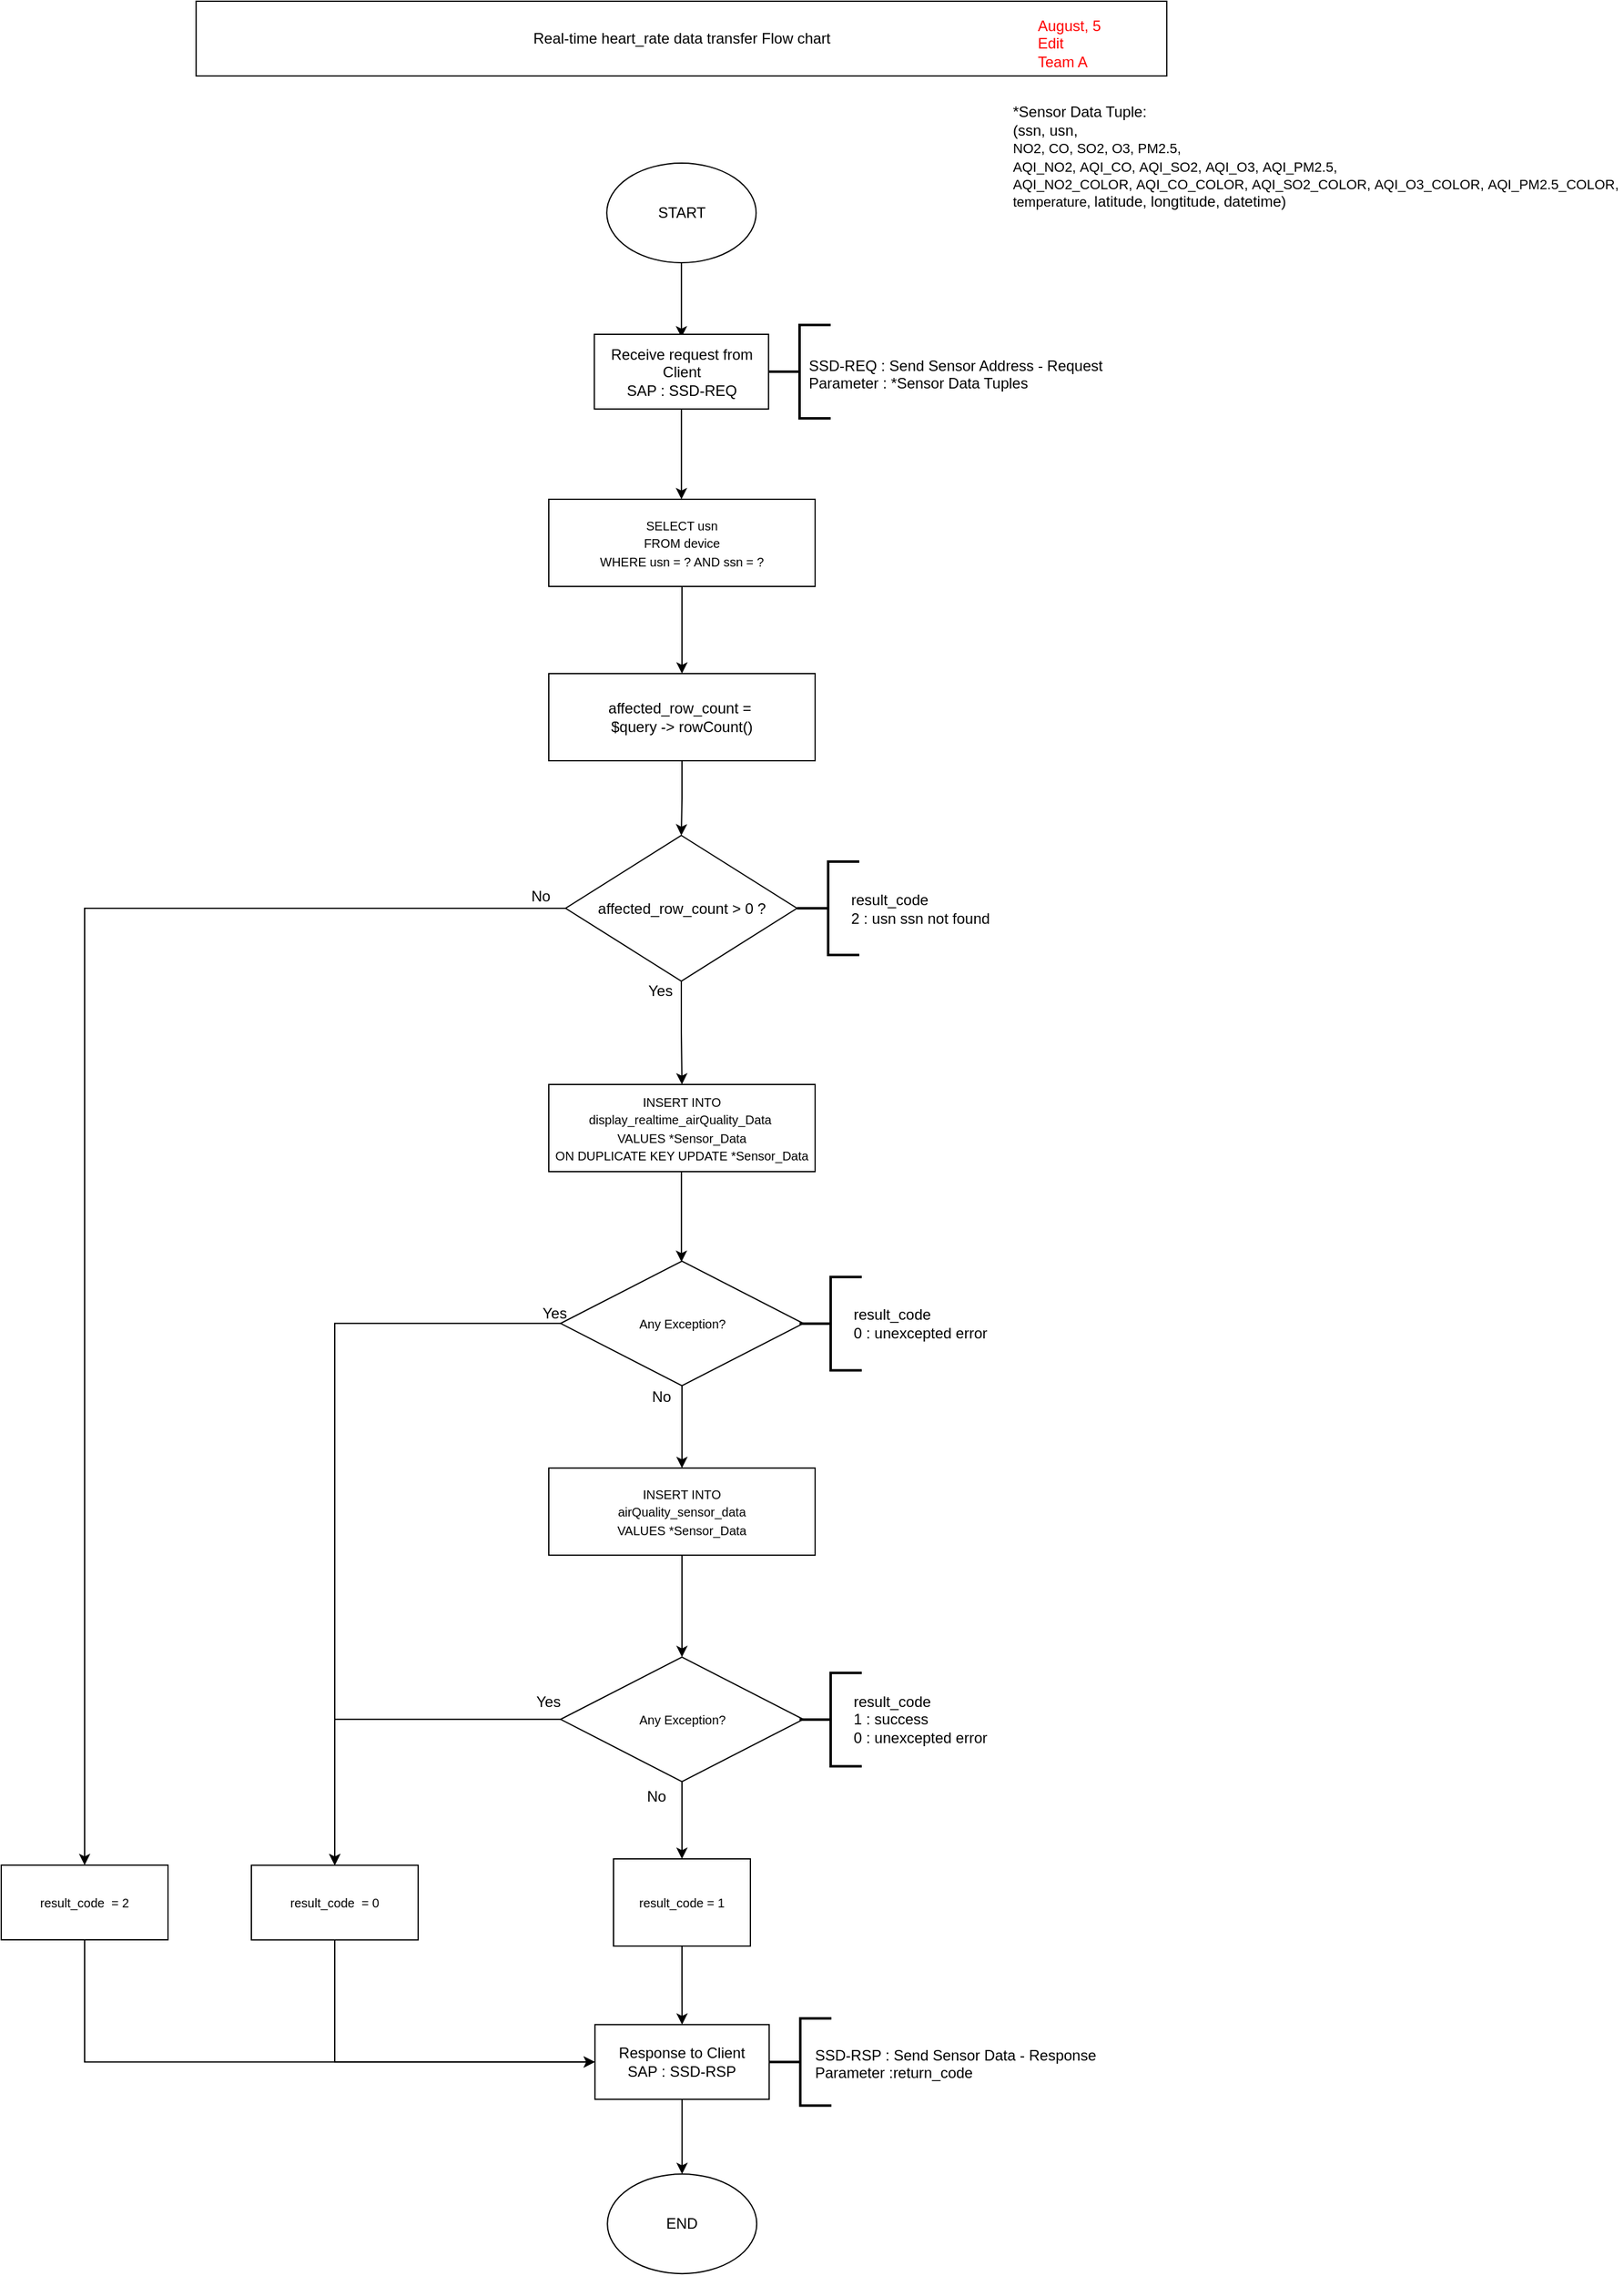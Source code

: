 <mxfile version="11.1.2" type="google"><diagram id="_QvtmL7ndYvqQzhHO2Rk" name="Page-1"><mxGraphModel dx="2692" dy="1719" grid="1" gridSize="10" guides="1" tooltips="1" connect="1" arrows="1" fold="1" page="1" pageScale="1" pageWidth="827" pageHeight="1169" math="0" shadow="0"><root><mxCell id="0"/><mxCell id="1" parent="0"/><mxCell id="6-8HSD-sT-422gRzPfDE-3" style="edgeStyle=orthogonalEdgeStyle;rounded=0;orthogonalLoop=1;jettySize=auto;html=1;" parent="1" source="6-8HSD-sT-422gRzPfDE-1" edge="1"><mxGeometry relative="1" as="geometry"><mxPoint x="-414.4" y="-890" as="targetPoint"/></mxGeometry></mxCell><mxCell id="6-8HSD-sT-422gRzPfDE-1" value="START" style="ellipse;whiteSpace=wrap;html=1;" parent="1" vertex="1"><mxGeometry x="-474.4" y="-1030" width="120" height="80" as="geometry"/></mxCell><mxCell id="6-8HSD-sT-422gRzPfDE-8" style="edgeStyle=orthogonalEdgeStyle;rounded=0;orthogonalLoop=1;jettySize=auto;html=1;" parent="1" source="6-8HSD-sT-422gRzPfDE-2" edge="1"><mxGeometry relative="1" as="geometry"><mxPoint x="-414.4" y="-760" as="targetPoint"/></mxGeometry></mxCell><mxCell id="6-8HSD-sT-422gRzPfDE-2" value="Receive request from Client&lt;br&gt;SAP : SSD-REQ" style="rounded=0;whiteSpace=wrap;html=1;" parent="1" vertex="1"><mxGeometry x="-484.4" y="-892.5" width="140" height="60" as="geometry"/></mxCell><mxCell id="6-8HSD-sT-422gRzPfDE-5" value="" style="strokeWidth=2;html=1;shape=mxgraph.flowchart.annotation_2;align=left;pointerEvents=1" parent="1" vertex="1"><mxGeometry x="-344.5" y="-900" width="50" height="75" as="geometry"/></mxCell><mxCell id="6-8HSD-sT-422gRzPfDE-10" value="Real-time heart_rate data transfer Flow chart" style="rounded=0;whiteSpace=wrap;html=1;" parent="1" vertex="1"><mxGeometry x="-804.4" y="-1160" width="780" height="60" as="geometry"/></mxCell><mxCell id="6Ow-2Rsbtkj9kg4Ayj2h-18" style="edgeStyle=orthogonalEdgeStyle;rounded=0;orthogonalLoop=1;jettySize=auto;html=1;entryX=0.5;entryY=0;entryDx=0;entryDy=0;" parent="1" source="6Ow-2Rsbtkj9kg4Ayj2h-11" target="6Ow-2Rsbtkj9kg4Ayj2h-20" edge="1"><mxGeometry relative="1" as="geometry"><mxPoint x="-413.9" y="575.1" as="targetPoint"/></mxGeometry></mxCell><mxCell id="6Ow-2Rsbtkj9kg4Ayj2h-11" value="Response to Client&lt;br&gt;SAP : SSD-RSP" style="rounded=0;whiteSpace=wrap;html=1;" parent="1" vertex="1"><mxGeometry x="-483.9" y="465.1" width="140" height="60" as="geometry"/></mxCell><mxCell id="6Ow-2Rsbtkj9kg4Ayj2h-14" value="" style="strokeWidth=2;html=1;shape=mxgraph.flowchart.annotation_2;align=left;pointerEvents=1" parent="1" vertex="1"><mxGeometry x="-343.9" y="460.1" width="50" height="70" as="geometry"/></mxCell><mxCell id="6Ow-2Rsbtkj9kg4Ayj2h-17" value="SSD-RSP : Send Sensor Data - Response&lt;br&gt;Parameter :return_code" style="text;html=1;resizable=0;points=[];autosize=1;align=left;verticalAlign=top;spacingTop=-4;" parent="1" vertex="1"><mxGeometry x="-308.9" y="480.1" width="240" height="30" as="geometry"/></mxCell><mxCell id="6Ow-2Rsbtkj9kg4Ayj2h-20" value="END" style="ellipse;whiteSpace=wrap;html=1;" parent="1" vertex="1"><mxGeometry x="-473.9" y="585.1" width="120" height="80" as="geometry"/></mxCell><mxCell id="KIT9A0z30En1nhM4wDj8-1" value="&lt;font color=&quot;#ff0000&quot;&gt;August, 5&lt;br&gt;Edit&amp;nbsp;&lt;br&gt;Team A&lt;br&gt;&lt;/font&gt;" style="text;html=1;resizable=0;points=[];autosize=1;align=left;verticalAlign=top;spacingTop=-4;" parent="1" vertex="1"><mxGeometry x="-129.9" y="-1150" width="70" height="40" as="geometry"/></mxCell><mxCell id="4pwxs_CYF0-JjL0ftBE2-4" value="SSD-REQ : Send Sensor Address - Request&lt;br&gt;Parameter : *Sensor Data Tuples" style="text;html=1;resizable=0;points=[];autosize=1;align=left;verticalAlign=top;spacingTop=-4;" parent="1" vertex="1"><mxGeometry x="-314.5" y="-877.5" width="250" height="30" as="geometry"/></mxCell><mxCell id="4pwxs_CYF0-JjL0ftBE2-5" value="&lt;div&gt;&lt;span style=&quot;font-size: 10px&quot;&gt;INSERT INTO display_realtime_airQuality_Data&amp;nbsp;&lt;/span&gt;&lt;/div&gt;&lt;div&gt;&lt;span style=&quot;font-size: 10px&quot;&gt;VALUES *Sensor_Data&lt;/span&gt;&lt;/div&gt;&lt;div&gt;&lt;span style=&quot;font-size: 10px&quot;&gt;ON DUPLICATE KEY UPDATE *Sensor_Data&lt;/span&gt;&lt;/div&gt;" style="rounded=0;whiteSpace=wrap;html=1;align=center;" parent="1" vertex="1"><mxGeometry x="-521" y="-290" width="214" height="70" as="geometry"/></mxCell><mxCell id="4pwxs_CYF0-JjL0ftBE2-9" value="*Sensor Data Tuple: &lt;br&gt;(&lt;span style=&quot;white-space: nowrap&quot;&gt;ssn, usn,&amp;nbsp;&lt;br&gt;&lt;/span&gt;&lt;span style=&quot;font-size: 11px&quot;&gt;NO2, CO, SO2, O3, PM2.5, &lt;/span&gt;&lt;span style=&quot;white-space: nowrap&quot;&gt;&lt;br&gt;&lt;/span&gt;&lt;span style=&quot;font-size: 11px&quot;&gt;AQI_NO2,&amp;nbsp;&lt;/span&gt;&lt;span style=&quot;font-size: 11px&quot;&gt;AQI_&lt;/span&gt;&lt;span style=&quot;font-size: 11px&quot;&gt;CO,&amp;nbsp;&lt;/span&gt;&lt;span style=&quot;font-size: 11px&quot;&gt;AQI_&lt;/span&gt;&lt;span style=&quot;font-size: 11px&quot;&gt;SO2,&amp;nbsp;&lt;/span&gt;&lt;span style=&quot;font-size: 11px&quot;&gt;AQI_&lt;/span&gt;&lt;span style=&quot;font-size: 11px&quot;&gt;O3,&amp;nbsp;&lt;/span&gt;&lt;span style=&quot;font-size: 11px&quot;&gt;AQI_&lt;/span&gt;&lt;span style=&quot;font-size: 11px&quot;&gt;PM2.5,&amp;nbsp;&lt;br&gt;&lt;/span&gt;&lt;span style=&quot;font-size: 11px&quot;&gt;AQI_NO2_COLOR,&amp;nbsp;&lt;/span&gt;&lt;span style=&quot;font-size: 11px&quot;&gt;AQI_&lt;/span&gt;&lt;span style=&quot;font-size: 11px&quot;&gt;CO&lt;/span&gt;&lt;span style=&quot;font-size: 11px&quot;&gt;_COLOR&lt;/span&gt;&lt;span style=&quot;font-size: 11px&quot;&gt;,&amp;nbsp;&lt;/span&gt;&lt;span style=&quot;font-size: 11px&quot;&gt;AQI_&lt;/span&gt;&lt;span style=&quot;font-size: 11px&quot;&gt;SO2&lt;/span&gt;&lt;span style=&quot;font-size: 11px&quot;&gt;_COLOR&lt;/span&gt;&lt;span style=&quot;font-size: 11px&quot;&gt;,&amp;nbsp;&lt;/span&gt;&lt;span style=&quot;font-size: 11px&quot;&gt;AQI_&lt;/span&gt;&lt;span style=&quot;font-size: 11px&quot;&gt;O3&lt;/span&gt;&lt;span style=&quot;font-size: 11px&quot;&gt;_COLOR&lt;/span&gt;&lt;span style=&quot;font-size: 11px&quot;&gt;,&amp;nbsp;&lt;/span&gt;&lt;span style=&quot;font-size: 11px&quot;&gt;AQI_&lt;/span&gt;&lt;span style=&quot;font-size: 11px&quot;&gt;PM2.5&lt;/span&gt;&lt;span style=&quot;font-size: 11px&quot;&gt;_COLOR,&lt;/span&gt;&lt;span style=&quot;font-size: 11px&quot;&gt;&amp;nbsp;&lt;br&gt;&lt;/span&gt;&lt;span style=&quot;font-size: 11px&quot;&gt;temperature,&amp;nbsp;&lt;/span&gt;&lt;span style=&quot;white-space: nowrap&quot;&gt;latitude,&amp;nbsp;longtitude, datetime&lt;/span&gt;)" style="text;html=1;strokeColor=none;fillColor=none;align=left;verticalAlign=middle;whiteSpace=wrap;rounded=0;" parent="1" vertex="1"><mxGeometry x="-150.2" y="-1080" width="489" height="90" as="geometry"/></mxCell><mxCell id="4pwxs_CYF0-JjL0ftBE2-10" style="edgeStyle=orthogonalEdgeStyle;rounded=0;orthogonalLoop=1;jettySize=auto;html=1;" parent="1" edge="1"><mxGeometry relative="1" as="geometry"><mxPoint x="-414.4" y="-147.5" as="targetPoint"/><mxPoint x="-414.4" y="-220" as="sourcePoint"/></mxGeometry></mxCell><mxCell id="4pwxs_CYF0-JjL0ftBE2-13" value="" style="edgeStyle=orthogonalEdgeStyle;rounded=0;orthogonalLoop=1;jettySize=auto;html=1;" parent="1" source="4pwxs_CYF0-JjL0ftBE2-11" edge="1" target="PqCcMzcCBEbcpvSXSM9R-15"><mxGeometry relative="1" as="geometry"><mxPoint x="-414" y="168.1" as="targetPoint"/></mxGeometry></mxCell><mxCell id="4pwxs_CYF0-JjL0ftBE2-11" value="&lt;span style=&quot;font-size: 10px&quot;&gt;INSERT INTO &lt;br&gt;airQuality_sensor_data &lt;br&gt;VALUES&amp;nbsp;&lt;/span&gt;&lt;span style=&quot;font-size: 10px&quot;&gt;*Sensor_Data&lt;/span&gt;" style="rounded=0;whiteSpace=wrap;html=1;align=center;" parent="1" vertex="1"><mxGeometry x="-521" y="18.1" width="214" height="70" as="geometry"/></mxCell><mxCell id="4pwxs_CYF0-JjL0ftBE2-22" value="" style="edgeStyle=orthogonalEdgeStyle;rounded=0;orthogonalLoop=1;jettySize=auto;html=1;" parent="1" source="4pwxs_CYF0-JjL0ftBE2-17" target="4pwxs_CYF0-JjL0ftBE2-21" edge="1"><mxGeometry relative="1" as="geometry"/></mxCell><mxCell id="4pwxs_CYF0-JjL0ftBE2-17" value="&lt;span style=&quot;font-size: 10px&quot;&gt;SELECT usn&lt;br&gt;FROM device&lt;br&gt;WHERE usn = ? AND ssn = ?&lt;/span&gt;" style="rounded=0;whiteSpace=wrap;html=1;align=center;" parent="1" vertex="1"><mxGeometry x="-521" y="-760" width="214" height="70" as="geometry"/></mxCell><mxCell id="4pwxs_CYF0-JjL0ftBE2-26" style="edgeStyle=orthogonalEdgeStyle;rounded=0;orthogonalLoop=1;jettySize=auto;html=1;" parent="1" source="4pwxs_CYF0-JjL0ftBE2-20" target="4pwxs_CYF0-JjL0ftBE2-5" edge="1"><mxGeometry relative="1" as="geometry"/></mxCell><mxCell id="4pwxs_CYF0-JjL0ftBE2-28" value="" style="edgeStyle=orthogonalEdgeStyle;rounded=0;orthogonalLoop=1;jettySize=auto;html=1;entryX=0.5;entryY=0;entryDx=0;entryDy=0;" parent="1" source="4pwxs_CYF0-JjL0ftBE2-20" target="4pwxs_CYF0-JjL0ftBE2-29" edge="1"><mxGeometry relative="1" as="geometry"><mxPoint x="-587.5" y="-431.5" as="targetPoint"/></mxGeometry></mxCell><mxCell id="4pwxs_CYF0-JjL0ftBE2-20" value="&lt;span style=&quot;white-space: normal&quot;&gt;affected_row_count &amp;gt; 0 ?&lt;/span&gt;" style="rhombus;whiteSpace=wrap;html=1;align=center;" parent="1" vertex="1"><mxGeometry x="-507.5" y="-490" width="186" height="117" as="geometry"/></mxCell><mxCell id="4pwxs_CYF0-JjL0ftBE2-23" value="" style="edgeStyle=orthogonalEdgeStyle;rounded=0;orthogonalLoop=1;jettySize=auto;html=1;" parent="1" source="4pwxs_CYF0-JjL0ftBE2-21" target="4pwxs_CYF0-JjL0ftBE2-20" edge="1"><mxGeometry relative="1" as="geometry"/></mxCell><mxCell id="4pwxs_CYF0-JjL0ftBE2-21" value="affected_row_count =&amp;nbsp;&lt;br&gt;$query -&amp;gt; rowCount()" style="rounded=0;whiteSpace=wrap;html=1;align=center;" parent="1" vertex="1"><mxGeometry x="-521" y="-620" width="214" height="70" as="geometry"/></mxCell><mxCell id="4pwxs_CYF0-JjL0ftBE2-46" style="edgeStyle=orthogonalEdgeStyle;rounded=0;orthogonalLoop=1;jettySize=auto;html=1;entryX=0;entryY=0.5;entryDx=0;entryDy=0;exitX=0.5;exitY=1;exitDx=0;exitDy=0;" parent="1" source="4pwxs_CYF0-JjL0ftBE2-29" target="6Ow-2Rsbtkj9kg4Ayj2h-11" edge="1"><mxGeometry relative="1" as="geometry"/></mxCell><mxCell id="4pwxs_CYF0-JjL0ftBE2-29" value="&lt;span style=&quot;font-size: 10px&quot;&gt;result_code&amp;nbsp; = 2&lt;/span&gt;" style="rounded=0;whiteSpace=wrap;html=1;align=center;" parent="1" vertex="1"><mxGeometry x="-961" y="337" width="134" height="60" as="geometry"/></mxCell><mxCell id="4pwxs_CYF0-JjL0ftBE2-30" value="No" style="text;html=1;resizable=0;points=[];autosize=1;align=left;verticalAlign=top;spacingTop=-4;" parent="1" vertex="1"><mxGeometry x="-537.5" y="-451.5" width="30" height="20" as="geometry"/></mxCell><mxCell id="4pwxs_CYF0-JjL0ftBE2-31" value="Yes" style="text;html=1;resizable=0;points=[];autosize=1;align=left;verticalAlign=top;spacingTop=-4;" parent="1" vertex="1"><mxGeometry x="-443" y="-375" width="30" height="20" as="geometry"/></mxCell><mxCell id="4pwxs_CYF0-JjL0ftBE2-33" value="" style="strokeWidth=2;html=1;shape=mxgraph.flowchart.annotation_2;align=left;pointerEvents=1" parent="1" vertex="1"><mxGeometry x="-321.5" y="-469" width="50" height="75" as="geometry"/></mxCell><mxCell id="4pwxs_CYF0-JjL0ftBE2-34" value="result_code&lt;br&gt;2 : usn ssn not found" style="text;html=1;strokeColor=none;fillColor=none;align=left;verticalAlign=middle;whiteSpace=wrap;rounded=0;" parent="1" vertex="1"><mxGeometry x="-280" y="-457" width="150" height="52" as="geometry"/></mxCell><mxCell id="PqCcMzcCBEbcpvSXSM9R-22" style="edgeStyle=orthogonalEdgeStyle;rounded=0;orthogonalLoop=1;jettySize=auto;html=1;entryX=0.5;entryY=0;entryDx=0;entryDy=0;" edge="1" parent="1" source="4pwxs_CYF0-JjL0ftBE2-36" target="6Ow-2Rsbtkj9kg4Ayj2h-11"><mxGeometry relative="1" as="geometry"/></mxCell><mxCell id="4pwxs_CYF0-JjL0ftBE2-36" value="&lt;span style=&quot;font-size: 10px&quot;&gt;result_code = 1&lt;/span&gt;" style="rounded=0;whiteSpace=wrap;html=1;align=center;" parent="1" vertex="1"><mxGeometry x="-469" y="332" width="110" height="70" as="geometry"/></mxCell><mxCell id="4pwxs_CYF0-JjL0ftBE2-45" style="edgeStyle=orthogonalEdgeStyle;rounded=0;orthogonalLoop=1;jettySize=auto;html=1;entryX=0;entryY=0.5;entryDx=0;entryDy=0;exitX=0.5;exitY=1;exitDx=0;exitDy=0;" parent="1" source="4pwxs_CYF0-JjL0ftBE2-42" target="6Ow-2Rsbtkj9kg4Ayj2h-11" edge="1"><mxGeometry relative="1" as="geometry"/></mxCell><mxCell id="4pwxs_CYF0-JjL0ftBE2-42" value="&lt;span style=&quot;font-size: 10px&quot;&gt;result_code&amp;nbsp; = 0&lt;/span&gt;" style="rounded=0;whiteSpace=wrap;html=1;align=center;" parent="1" vertex="1"><mxGeometry x="-760" y="337.1" width="134" height="60" as="geometry"/></mxCell><mxCell id="PqCcMzcCBEbcpvSXSM9R-9" style="edgeStyle=orthogonalEdgeStyle;rounded=0;orthogonalLoop=1;jettySize=auto;html=1;entryX=0.5;entryY=0;entryDx=0;entryDy=0;" edge="1" parent="1" source="PqCcMzcCBEbcpvSXSM9R-8" target="4pwxs_CYF0-JjL0ftBE2-11"><mxGeometry relative="1" as="geometry"/></mxCell><mxCell id="PqCcMzcCBEbcpvSXSM9R-10" style="edgeStyle=orthogonalEdgeStyle;rounded=0;orthogonalLoop=1;jettySize=auto;html=1;entryX=0.5;entryY=0;entryDx=0;entryDy=0;" edge="1" parent="1" source="PqCcMzcCBEbcpvSXSM9R-8" target="4pwxs_CYF0-JjL0ftBE2-42"><mxGeometry relative="1" as="geometry"/></mxCell><mxCell id="PqCcMzcCBEbcpvSXSM9R-8" value="&lt;span style=&quot;font-size: 10px&quot;&gt;Any Exception?&lt;/span&gt;" style="rhombus;whiteSpace=wrap;html=1;align=center;" vertex="1" parent="1"><mxGeometry x="-511.5" y="-148.1" width="195" height="100" as="geometry"/></mxCell><mxCell id="PqCcMzcCBEbcpvSXSM9R-11" value="" style="strokeWidth=2;html=1;shape=mxgraph.flowchart.annotation_2;align=left;pointerEvents=1" vertex="1" parent="1"><mxGeometry x="-319.5" y="-135.4" width="50" height="75" as="geometry"/></mxCell><mxCell id="PqCcMzcCBEbcpvSXSM9R-12" value="result_code&lt;br&gt;0 : unexcepted error" style="text;html=1;strokeColor=none;fillColor=none;align=left;verticalAlign=middle;whiteSpace=wrap;rounded=0;" vertex="1" parent="1"><mxGeometry x="-278" y="-124" width="128" height="52" as="geometry"/></mxCell><mxCell id="PqCcMzcCBEbcpvSXSM9R-13" value="Yes" style="text;html=1;resizable=0;points=[];autosize=1;align=left;verticalAlign=top;spacingTop=-4;" vertex="1" parent="1"><mxGeometry x="-528" y="-116" width="30" height="20" as="geometry"/></mxCell><mxCell id="PqCcMzcCBEbcpvSXSM9R-14" value="No" style="text;html=1;resizable=0;points=[];autosize=1;align=left;verticalAlign=top;spacingTop=-4;" vertex="1" parent="1"><mxGeometry x="-440" y="-49" width="30" height="20" as="geometry"/></mxCell><mxCell id="PqCcMzcCBEbcpvSXSM9R-18" style="edgeStyle=orthogonalEdgeStyle;rounded=0;orthogonalLoop=1;jettySize=auto;html=1;" edge="1" parent="1" source="PqCcMzcCBEbcpvSXSM9R-15" target="4pwxs_CYF0-JjL0ftBE2-36"><mxGeometry relative="1" as="geometry"/></mxCell><mxCell id="PqCcMzcCBEbcpvSXSM9R-19" style="edgeStyle=orthogonalEdgeStyle;rounded=0;orthogonalLoop=1;jettySize=auto;html=1;entryX=0.5;entryY=0;entryDx=0;entryDy=0;" edge="1" parent="1" source="PqCcMzcCBEbcpvSXSM9R-15" target="4pwxs_CYF0-JjL0ftBE2-42"><mxGeometry relative="1" as="geometry"/></mxCell><mxCell id="PqCcMzcCBEbcpvSXSM9R-15" value="&lt;span style=&quot;font-size: 10px&quot;&gt;Any Exception?&lt;/span&gt;" style="rhombus;whiteSpace=wrap;html=1;align=center;" vertex="1" parent="1"><mxGeometry x="-511.5" y="169.9" width="195" height="100" as="geometry"/></mxCell><mxCell id="PqCcMzcCBEbcpvSXSM9R-16" value="" style="strokeWidth=2;html=1;shape=mxgraph.flowchart.annotation_2;align=left;pointerEvents=1" vertex="1" parent="1"><mxGeometry x="-319.5" y="182.6" width="50" height="75" as="geometry"/></mxCell><mxCell id="PqCcMzcCBEbcpvSXSM9R-17" value="result_code&lt;br&gt;1 : success&lt;br&gt;0 : unexcepted error" style="text;html=1;strokeColor=none;fillColor=none;align=left;verticalAlign=middle;whiteSpace=wrap;rounded=0;" vertex="1" parent="1"><mxGeometry x="-278" y="194" width="128" height="52" as="geometry"/></mxCell><mxCell id="PqCcMzcCBEbcpvSXSM9R-20" value="Yes" style="text;html=1;resizable=0;points=[];autosize=1;align=left;verticalAlign=top;spacingTop=-4;" vertex="1" parent="1"><mxGeometry x="-533" y="196" width="30" height="20" as="geometry"/></mxCell><mxCell id="PqCcMzcCBEbcpvSXSM9R-21" value="No" style="text;html=1;resizable=0;points=[];autosize=1;align=left;verticalAlign=top;spacingTop=-4;" vertex="1" parent="1"><mxGeometry x="-444" y="272" width="30" height="20" as="geometry"/></mxCell></root></mxGraphModel></diagram></mxfile>
